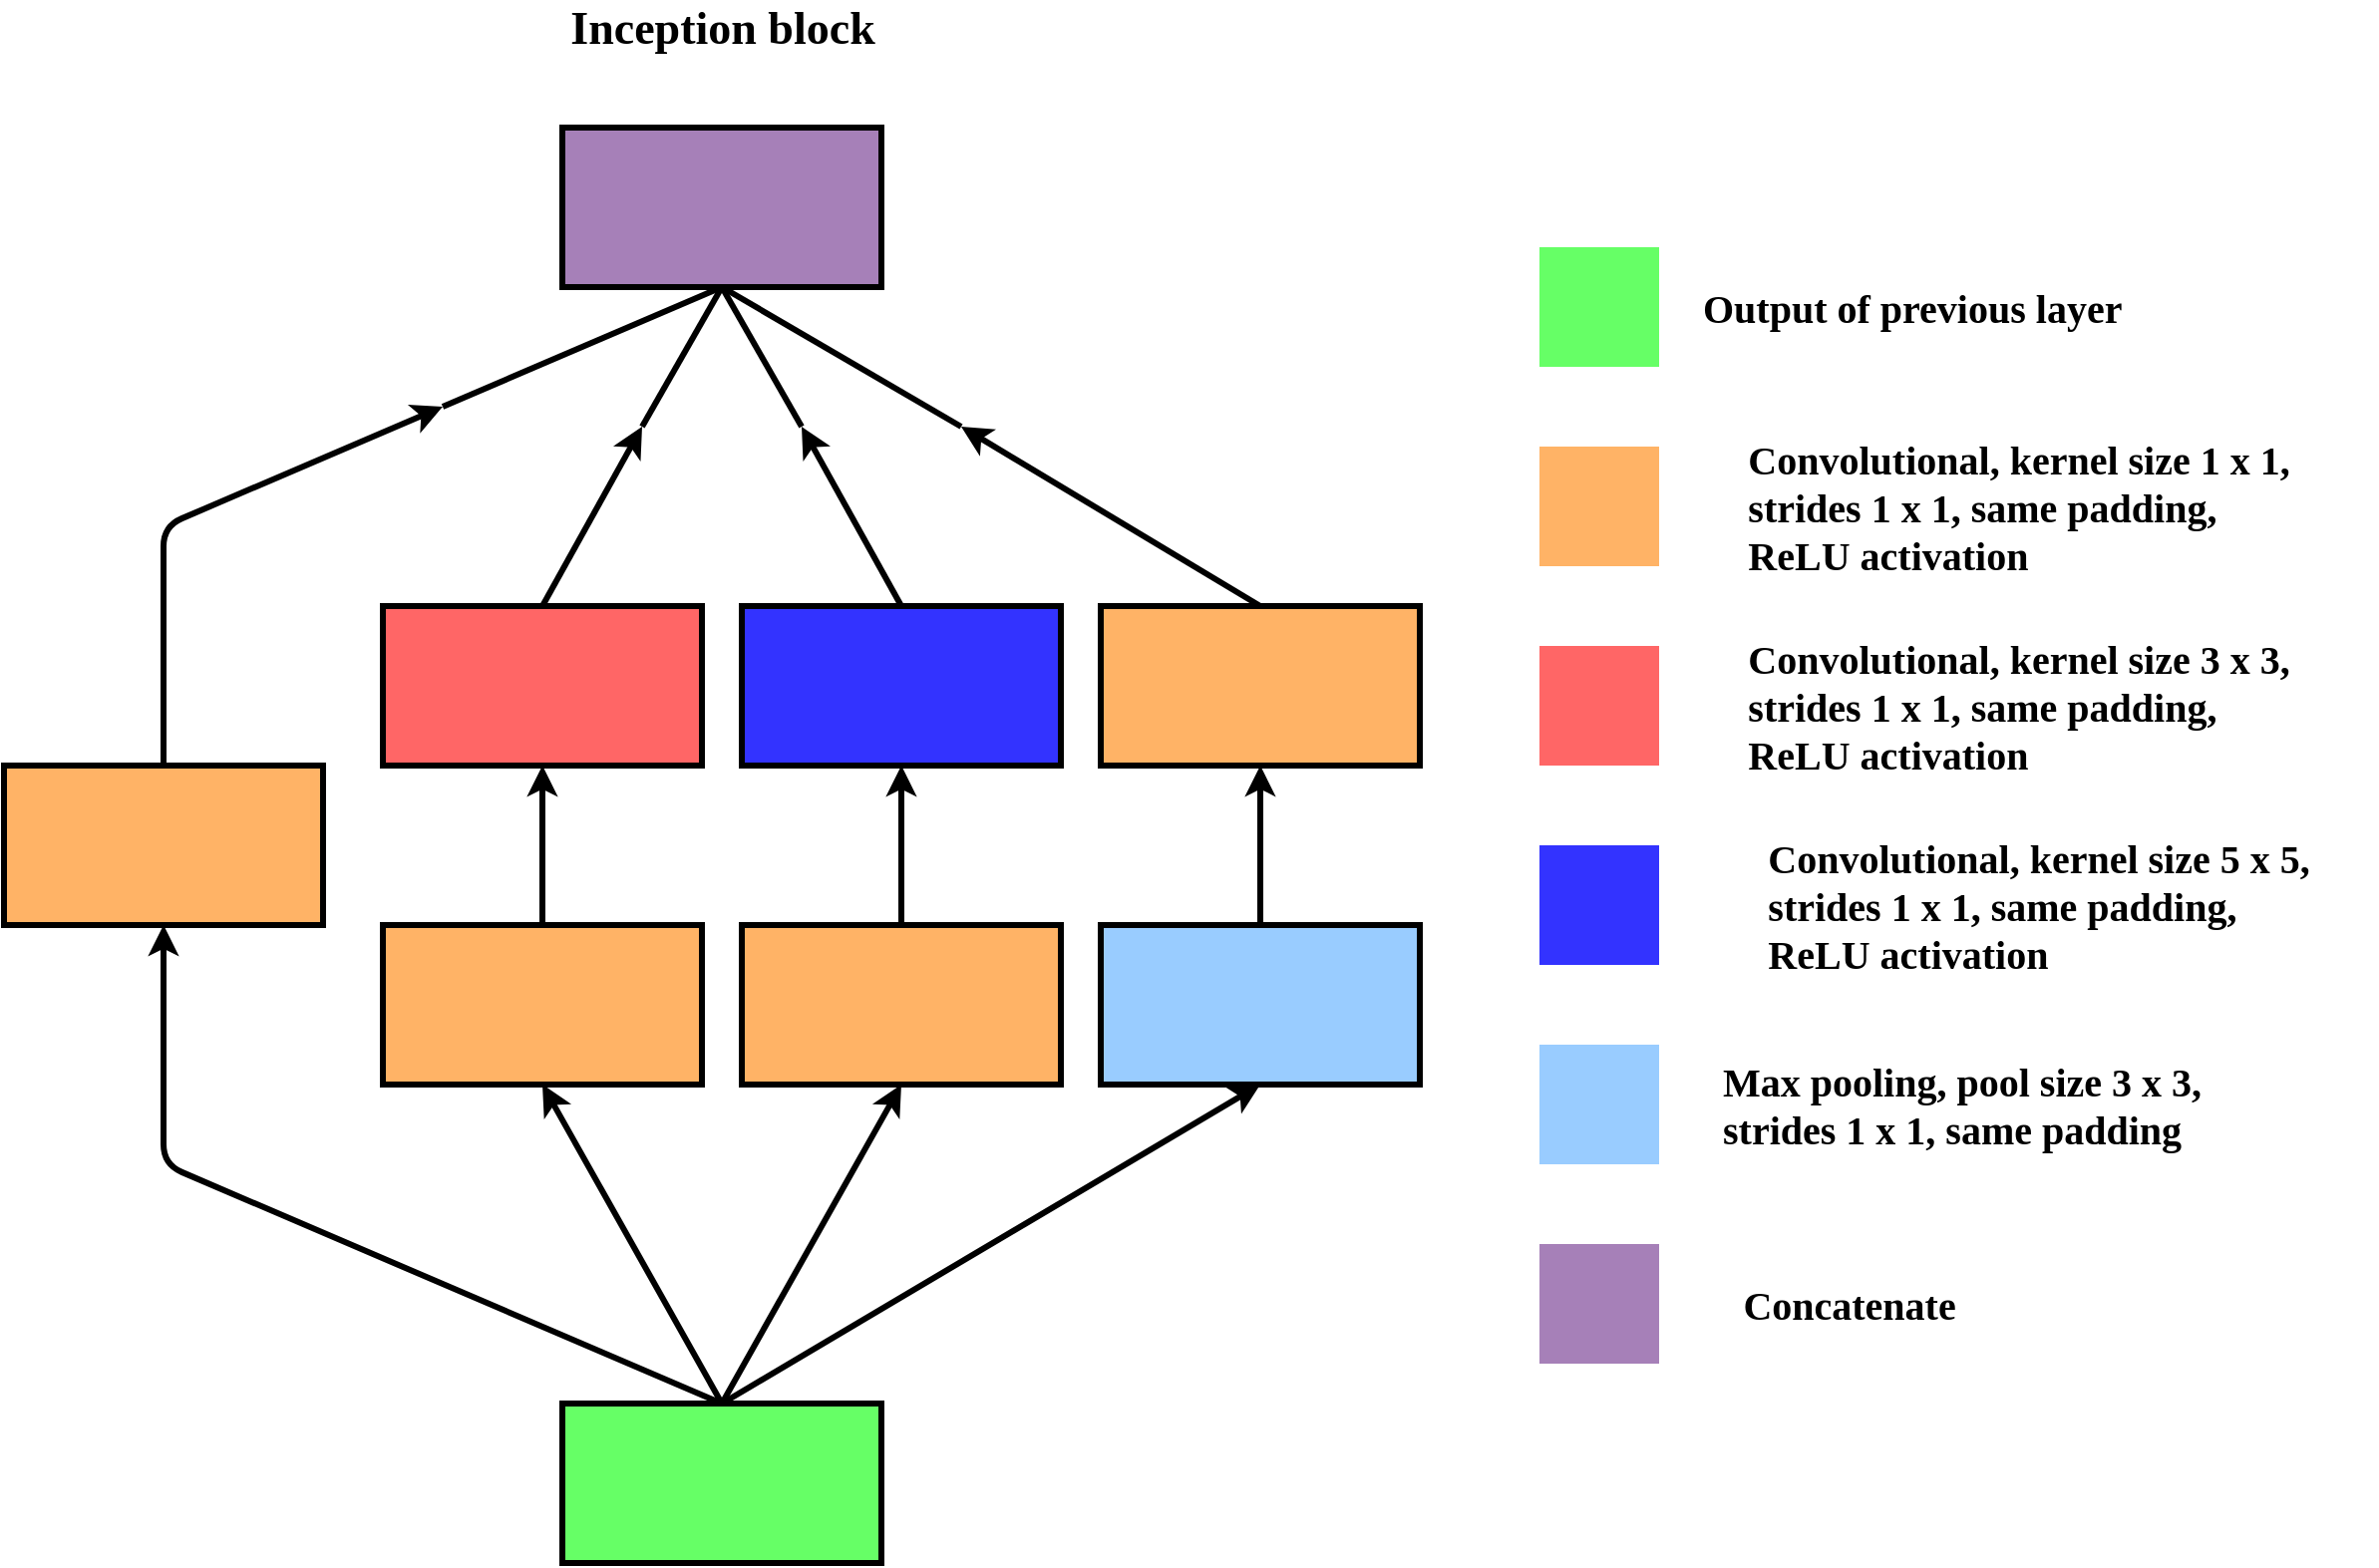<mxfile version="13.9.9" type="device"><diagram id="065E0gt1qzLNEhiPImf1" name="Page-1"><mxGraphModel dx="1086" dy="806" grid="1" gridSize="10" guides="1" tooltips="1" connect="1" arrows="1" fold="1" page="1" pageScale="1" pageWidth="20000" pageHeight="20000" math="0" shadow="0"><root><mxCell id="0"/><mxCell id="1" parent="0"/><mxCell id="9Zj3RXnmFZOlg3Rd1LyL-145" value="" style="rounded=0;whiteSpace=wrap;html=1;strokeWidth=3;strokeColor=none;fillColor=#FF6666;" parent="1" vertex="1"><mxGeometry x="800" y="350" width="60" height="60" as="geometry"/></mxCell><mxCell id="9Zj3RXnmFZOlg3Rd1LyL-146" value="" style="rounded=0;whiteSpace=wrap;html=1;strokeWidth=3;fillColor=#66FF66;strokeColor=none;" parent="1" vertex="1"><mxGeometry x="800" y="150" width="60" height="60" as="geometry"/></mxCell><mxCell id="9Zj3RXnmFZOlg3Rd1LyL-147" value="" style="rounded=0;whiteSpace=wrap;html=1;strokeWidth=3;strokeColor=none;fillColor=#A680B8;" parent="1" vertex="1"><mxGeometry x="800" y="650" width="60" height="60" as="geometry"/></mxCell><mxCell id="9Zj3RXnmFZOlg3Rd1LyL-148" value="" style="rounded=0;whiteSpace=wrap;html=1;strokeWidth=3;strokeColor=none;fillColor=#99CCFF;" parent="1" vertex="1"><mxGeometry x="800" y="550" width="60" height="60" as="geometry"/></mxCell><mxCell id="9Zj3RXnmFZOlg3Rd1LyL-149" value="" style="rounded=0;whiteSpace=wrap;html=1;strokeWidth=3;strokeColor=none;fillColor=#3333FF;" parent="1" vertex="1"><mxGeometry x="800" y="450" width="60" height="60" as="geometry"/></mxCell><mxCell id="9Zj3RXnmFZOlg3Rd1LyL-150" value="" style="rounded=0;whiteSpace=wrap;html=1;strokeWidth=3;strokeColor=none;fillColor=#FFB366;" parent="1" vertex="1"><mxGeometry x="800" y="250" width="60" height="60" as="geometry"/></mxCell><mxCell id="9Zj3RXnmFZOlg3Rd1LyL-152" value="&lt;font face=&quot;Tahoma&quot;&gt;&lt;span style=&quot;font-size: 20px&quot;&gt;&lt;b&gt;Output of previous layer&lt;/b&gt;&lt;/span&gt;&lt;/font&gt;" style="text;html=1;align=left;verticalAlign=middle;resizable=0;points=[];autosize=1;" parent="1" vertex="1"><mxGeometry x="880" y="170" width="260" height="20" as="geometry"/></mxCell><mxCell id="9Zj3RXnmFZOlg3Rd1LyL-153" value="&lt;div style=&quot;text-align: left&quot;&gt;&lt;b style=&quot;font-size: 20px ; font-family: &amp;#34;tahoma&amp;#34;&quot;&gt;Convolutional, kernel size 3 x 3,&lt;/b&gt;&lt;/div&gt;&lt;font face=&quot;Tahoma&quot;&gt;&lt;div style=&quot;text-align: left&quot;&gt;&lt;b style=&quot;font-size: 20px&quot;&gt;strides 1 x 1, same padding,&amp;nbsp;&lt;/b&gt;&lt;/div&gt;&lt;div style=&quot;text-align: left&quot;&gt;&lt;b style=&quot;font-size: 20px&quot;&gt;ReLU activation&lt;/b&gt;&lt;/div&gt;&lt;/font&gt;" style="text;html=1;align=center;verticalAlign=middle;resizable=0;points=[];autosize=1;" parent="1" vertex="1"><mxGeometry x="870" y="350" width="340" height="60" as="geometry"/></mxCell><mxCell id="9Zj3RXnmFZOlg3Rd1LyL-154" value="&lt;font face=&quot;Tahoma&quot;&gt;&lt;span style=&quot;font-size: 20px&quot;&gt;&lt;b&gt;Max pooling, pool size 3 x 3, &lt;br&gt;strides 1 x 1, same padding&amp;nbsp;&lt;/b&gt;&lt;/span&gt;&lt;/font&gt;" style="text;html=1;align=left;verticalAlign=middle;resizable=0;points=[];autosize=1;" parent="1" vertex="1"><mxGeometry x="890" y="560" width="300" height="40" as="geometry"/></mxCell><mxCell id="9Zj3RXnmFZOlg3Rd1LyL-155" value="&lt;font face=&quot;Tahoma&quot;&gt;&lt;span style=&quot;font-size: 20px&quot;&gt;&lt;b&gt;Concatenate&lt;br&gt;&lt;/b&gt;&lt;/span&gt;&lt;/font&gt;" style="text;html=1;align=center;verticalAlign=middle;resizable=0;points=[];autosize=1;" parent="1" vertex="1"><mxGeometry x="885" y="670" width="140" height="20" as="geometry"/></mxCell><mxCell id="9Zj3RXnmFZOlg3Rd1LyL-156" value="&lt;div style=&quot;text-align: left&quot;&gt;&lt;div&gt;&lt;b style=&quot;font-size: 20px ; font-family: &amp;#34;tahoma&amp;#34;&quot;&gt;Convolutional, kernel size 1 x 1,&lt;/b&gt;&lt;/div&gt;&lt;font face=&quot;Tahoma&quot; style=&quot;text-align: center&quot;&gt;&lt;div style=&quot;text-align: left&quot;&gt;&lt;b style=&quot;font-size: 20px&quot;&gt;strides 1 x 1, same padding,&amp;nbsp;&lt;/b&gt;&lt;/div&gt;&lt;div style=&quot;text-align: left&quot;&gt;&lt;b style=&quot;font-size: 20px&quot;&gt;ReLU activation&lt;/b&gt;&lt;/div&gt;&lt;/font&gt;&lt;/div&gt;" style="text;html=1;align=center;verticalAlign=middle;resizable=0;points=[];autosize=1;" parent="1" vertex="1"><mxGeometry x="870" y="250" width="340" height="60" as="geometry"/></mxCell><mxCell id="9Zj3RXnmFZOlg3Rd1LyL-157" value="&lt;div style=&quot;text-align: left&quot;&gt;&lt;b style=&quot;font-size: 20px ; font-family: &amp;#34;tahoma&amp;#34;&quot;&gt;Convolutional, kernel size 5 x 5,&lt;/b&gt;&lt;/div&gt;&lt;font face=&quot;Tahoma&quot;&gt;&lt;div style=&quot;text-align: left&quot;&gt;&lt;b style=&quot;font-size: 20px&quot;&gt;strides 1 x 1, same padding,&amp;nbsp;&lt;/b&gt;&lt;/div&gt;&lt;div style=&quot;text-align: left&quot;&gt;&lt;b style=&quot;font-size: 20px&quot;&gt;ReLU activation&lt;/b&gt;&lt;/div&gt;&lt;/font&gt;" style="text;html=1;align=center;verticalAlign=middle;resizable=0;points=[];autosize=1;" parent="1" vertex="1"><mxGeometry x="880" y="450" width="340" height="60" as="geometry"/></mxCell><mxCell id="SD7HymoY-A6bc7N-INh6-11" value="&lt;font face=&quot;Tahoma&quot; size=&quot;1&quot;&gt;&lt;b style=&quot;font-size: 23px&quot;&gt;Inception block&lt;br&gt;&lt;/b&gt;&lt;/font&gt;" style="text;html=1;align=center;verticalAlign=middle;resizable=0;points=[];autosize=1;" parent="1" vertex="1"><mxGeometry x="290" y="30" width="200" height="20" as="geometry"/></mxCell><mxCell id="9Zj3RXnmFZOlg3Rd1LyL-15" value="" style="shape=cube;whiteSpace=wrap;html=1;boundedLbl=1;backgroundOutline=1;darkOpacity=0.05;darkOpacity2=0.1;size=0;fillColor=#66FF66;strokeWidth=3;flipH=1;flipV=1;direction=south;" parent="1" vertex="1"><mxGeometry x="310" y="730" width="160" height="80" as="geometry"/></mxCell><mxCell id="7mtJ3grmDM_vz-Lz4VBP-22" value="" style="shape=cube;whiteSpace=wrap;html=1;boundedLbl=1;backgroundOutline=1;darkOpacity=0.05;darkOpacity2=0.1;size=0;strokeWidth=3;flipH=1;flipV=1;direction=south;fillColor=#FFB366;" parent="1" vertex="1"><mxGeometry x="220" y="490" width="160" height="80" as="geometry"/></mxCell><mxCell id="7mtJ3grmDM_vz-Lz4VBP-23" value="" style="shape=cube;whiteSpace=wrap;html=1;boundedLbl=1;backgroundOutline=1;darkOpacity=0.05;darkOpacity2=0.1;size=0;strokeWidth=3;flipH=1;flipV=1;direction=south;fillColor=#FFB366;" parent="1" vertex="1"><mxGeometry x="400" y="490" width="160" height="80" as="geometry"/></mxCell><mxCell id="7mtJ3grmDM_vz-Lz4VBP-24" value="" style="shape=cube;whiteSpace=wrap;html=1;boundedLbl=1;backgroundOutline=1;darkOpacity=0.05;darkOpacity2=0.1;size=0;strokeWidth=3;flipH=1;flipV=1;direction=south;fillColor=#99CCFF;" parent="1" vertex="1"><mxGeometry x="580" y="490" width="160" height="80" as="geometry"/></mxCell><mxCell id="7mtJ3grmDM_vz-Lz4VBP-25" value="" style="shape=cube;whiteSpace=wrap;html=1;boundedLbl=1;backgroundOutline=1;darkOpacity=0.05;darkOpacity2=0.1;size=0;strokeWidth=3;flipH=1;flipV=1;direction=south;fillColor=#FFB366;" parent="1" vertex="1"><mxGeometry x="30" y="410" width="160" height="80" as="geometry"/></mxCell><mxCell id="7mtJ3grmDM_vz-Lz4VBP-26" value="" style="shape=cube;whiteSpace=wrap;html=1;boundedLbl=1;backgroundOutline=1;darkOpacity=0.05;darkOpacity2=0.1;size=0;strokeWidth=3;flipH=1;flipV=1;direction=south;fillColor=#FF6666;" parent="1" vertex="1"><mxGeometry x="220" y="330" width="160" height="80" as="geometry"/></mxCell><mxCell id="7mtJ3grmDM_vz-Lz4VBP-27" value="" style="shape=cube;whiteSpace=wrap;html=1;boundedLbl=1;backgroundOutline=1;darkOpacity=0.05;darkOpacity2=0.1;size=0;strokeWidth=3;flipH=1;flipV=1;direction=south;fillColor=#3333FF;" parent="1" vertex="1"><mxGeometry x="400" y="330" width="160" height="80" as="geometry"/></mxCell><mxCell id="7mtJ3grmDM_vz-Lz4VBP-28" value="" style="shape=cube;whiteSpace=wrap;html=1;boundedLbl=1;backgroundOutline=1;darkOpacity=0.05;darkOpacity2=0.1;size=0;strokeWidth=3;flipH=1;flipV=1;direction=south;fillColor=#FFB366;" parent="1" vertex="1"><mxGeometry x="580" y="330" width="160" height="80" as="geometry"/></mxCell><mxCell id="7mtJ3grmDM_vz-Lz4VBP-29" value="" style="shape=cube;whiteSpace=wrap;html=1;boundedLbl=1;backgroundOutline=1;darkOpacity=0.05;darkOpacity2=0.1;size=0;strokeWidth=3;flipH=1;flipV=1;direction=south;fillColor=#A680B8;" parent="1" vertex="1"><mxGeometry x="310" y="90" width="160" height="80" as="geometry"/></mxCell><mxCell id="7mtJ3grmDM_vz-Lz4VBP-30" value="" style="endArrow=classic;html=1;entryX=0;entryY=0;entryDx=0;entryDy=80;entryPerimeter=0;strokeWidth=3;exitX=0;exitY=0;exitDx=80;exitDy=80;exitPerimeter=0;" parent="1" source="9Zj3RXnmFZOlg3Rd1LyL-15" target="7mtJ3grmDM_vz-Lz4VBP-23" edge="1"><mxGeometry x="30" y="90" width="50" height="50" as="geometry"><mxPoint x="390" y="650" as="sourcePoint"/><mxPoint x="440" y="600" as="targetPoint"/></mxGeometry></mxCell><mxCell id="SD7HymoY-A6bc7N-INh6-1" value="" style="endArrow=classic;html=1;entryX=0;entryY=0;entryDx=0;entryDy=80;entryPerimeter=0;strokeWidth=3;exitX=0;exitY=0;exitDx=80;exitDy=80;exitPerimeter=0;" parent="1" source="9Zj3RXnmFZOlg3Rd1LyL-15" target="7mtJ3grmDM_vz-Lz4VBP-22" edge="1"><mxGeometry x="30" y="90" width="50" height="50" as="geometry"><mxPoint x="390" y="650" as="sourcePoint"/><mxPoint x="480" y="570" as="targetPoint"/></mxGeometry></mxCell><mxCell id="SD7HymoY-A6bc7N-INh6-2" value="" style="endArrow=classic;html=1;entryX=0;entryY=0;entryDx=0;entryDy=80;entryPerimeter=0;strokeWidth=3;exitX=0;exitY=0;exitDx=80;exitDy=80;exitPerimeter=0;" parent="1" source="9Zj3RXnmFZOlg3Rd1LyL-15" target="7mtJ3grmDM_vz-Lz4VBP-24" edge="1"><mxGeometry x="30" y="90" width="50" height="50" as="geometry"><mxPoint x="390" y="650" as="sourcePoint"/><mxPoint x="480" y="570" as="targetPoint"/></mxGeometry></mxCell><mxCell id="SD7HymoY-A6bc7N-INh6-3" value="" style="endArrow=classic;html=1;entryX=0;entryY=0;entryDx=0;entryDy=80;entryPerimeter=0;strokeWidth=3;exitX=0;exitY=0;exitDx=80;exitDy=80;exitPerimeter=0;" parent="1" source="9Zj3RXnmFZOlg3Rd1LyL-15" target="7mtJ3grmDM_vz-Lz4VBP-25" edge="1"><mxGeometry x="30" y="90" width="50" height="50" as="geometry"><mxPoint x="390" y="650" as="sourcePoint"/><mxPoint x="660" y="570" as="targetPoint"/><Array as="points"><mxPoint x="110" y="610"/></Array></mxGeometry></mxCell><mxCell id="SD7HymoY-A6bc7N-INh6-4" value="" style="endArrow=classic;html=1;strokeWidth=3;exitX=0;exitY=0;exitDx=80;exitDy=80;exitPerimeter=0;" parent="1" source="7mtJ3grmDM_vz-Lz4VBP-25" edge="1"><mxGeometry x="30" y="90" width="50" height="50" as="geometry"><mxPoint x="110" y="410" as="sourcePoint"/><mxPoint x="250" y="230" as="targetPoint"/><Array as="points"><mxPoint x="110" y="290"/></Array></mxGeometry></mxCell><mxCell id="SD7HymoY-A6bc7N-INh6-5" value="" style="endArrow=classic;html=1;entryX=0;entryY=0;entryDx=0;entryDy=80;entryPerimeter=0;strokeWidth=3;" parent="1" target="7mtJ3grmDM_vz-Lz4VBP-26" edge="1"><mxGeometry x="30" y="90" width="50" height="50" as="geometry"><mxPoint x="300" y="490" as="sourcePoint"/><mxPoint x="220" y="410" as="targetPoint"/></mxGeometry></mxCell><mxCell id="SD7HymoY-A6bc7N-INh6-6" value="" style="endArrow=classic;html=1;entryX=0;entryY=0;entryDx=0;entryDy=80;entryPerimeter=0;strokeWidth=3;exitX=0;exitY=0;exitDx=80;exitDy=80;exitPerimeter=0;" parent="1" source="7mtJ3grmDM_vz-Lz4VBP-23" target="7mtJ3grmDM_vz-Lz4VBP-27" edge="1"><mxGeometry x="30" y="90" width="50" height="50" as="geometry"><mxPoint x="479.5" y="490" as="sourcePoint"/><mxPoint x="479.5" y="410" as="targetPoint"/></mxGeometry></mxCell><mxCell id="SD7HymoY-A6bc7N-INh6-7" value="" style="endArrow=classic;html=1;entryX=0;entryY=0;entryDx=0;entryDy=80;entryPerimeter=0;strokeWidth=3;exitX=0;exitY=0;exitDx=80;exitDy=80;exitPerimeter=0;" parent="1" source="7mtJ3grmDM_vz-Lz4VBP-24" target="7mtJ3grmDM_vz-Lz4VBP-28" edge="1"><mxGeometry x="30" y="90" width="50" height="50" as="geometry"><mxPoint x="670" y="490" as="sourcePoint"/><mxPoint x="670" y="410" as="targetPoint"/></mxGeometry></mxCell><mxCell id="SD7HymoY-A6bc7N-INh6-8" value="" style="endArrow=classic;html=1;strokeWidth=3;exitX=0;exitY=0;exitDx=80;exitDy=80;exitPerimeter=0;" parent="1" source="7mtJ3grmDM_vz-Lz4VBP-26" edge="1"><mxGeometry x="30" y="90" width="50" height="50" as="geometry"><mxPoint x="299.5" y="330" as="sourcePoint"/><mxPoint x="350" y="240" as="targetPoint"/></mxGeometry></mxCell><mxCell id="SD7HymoY-A6bc7N-INh6-9" value="" style="endArrow=classic;html=1;strokeWidth=3;exitX=0;exitY=0;exitDx=80;exitDy=80;exitPerimeter=0;" parent="1" source="7mtJ3grmDM_vz-Lz4VBP-27" edge="1"><mxGeometry x="30" y="90" width="50" height="50" as="geometry"><mxPoint x="479.5" y="330" as="sourcePoint"/><mxPoint x="430" y="240" as="targetPoint"/></mxGeometry></mxCell><mxCell id="SD7HymoY-A6bc7N-INh6-10" value="" style="endArrow=classic;html=1;strokeWidth=3;exitX=0;exitY=0;exitDx=80;exitDy=80;exitPerimeter=0;" parent="1" source="7mtJ3grmDM_vz-Lz4VBP-28" edge="1"><mxGeometry x="30" y="90" width="50" height="50" as="geometry"><mxPoint x="350" y="540" as="sourcePoint"/><mxPoint x="510" y="240" as="targetPoint"/></mxGeometry></mxCell><mxCell id="wCGdXeXTAiCPj_gSiyqy-4" value="" style="endArrow=none;html=1;strokeWidth=3;entryX=0;entryY=0;entryDx=0;entryDy=80;entryPerimeter=0;" parent="1" target="7mtJ3grmDM_vz-Lz4VBP-29" edge="1"><mxGeometry x="30" y="90" width="50" height="50" as="geometry"><mxPoint x="250" y="230" as="sourcePoint"/><mxPoint x="640" y="520" as="targetPoint"/></mxGeometry></mxCell><mxCell id="wCGdXeXTAiCPj_gSiyqy-5" value="" style="endArrow=none;html=1;strokeWidth=3;" parent="1" edge="1"><mxGeometry x="30" y="90" width="50" height="50" as="geometry"><mxPoint x="350" y="240" as="sourcePoint"/><mxPoint x="390" y="170" as="targetPoint"/></mxGeometry></mxCell><mxCell id="wCGdXeXTAiCPj_gSiyqy-6" value="" style="endArrow=none;html=1;strokeWidth=3;exitX=0;exitY=0;exitDx=0;exitDy=80;exitPerimeter=0;" parent="1" source="7mtJ3grmDM_vz-Lz4VBP-29" edge="1"><mxGeometry x="30" y="90" width="50" height="50" as="geometry"><mxPoint x="270" y="250" as="sourcePoint"/><mxPoint x="430" y="240" as="targetPoint"/></mxGeometry></mxCell><mxCell id="wCGdXeXTAiCPj_gSiyqy-7" value="" style="endArrow=none;html=1;strokeWidth=3;" parent="1" edge="1"><mxGeometry x="30" y="90" width="50" height="50" as="geometry"><mxPoint x="390" y="170" as="sourcePoint"/><mxPoint x="510" y="240" as="targetPoint"/></mxGeometry></mxCell></root></mxGraphModel></diagram></mxfile>